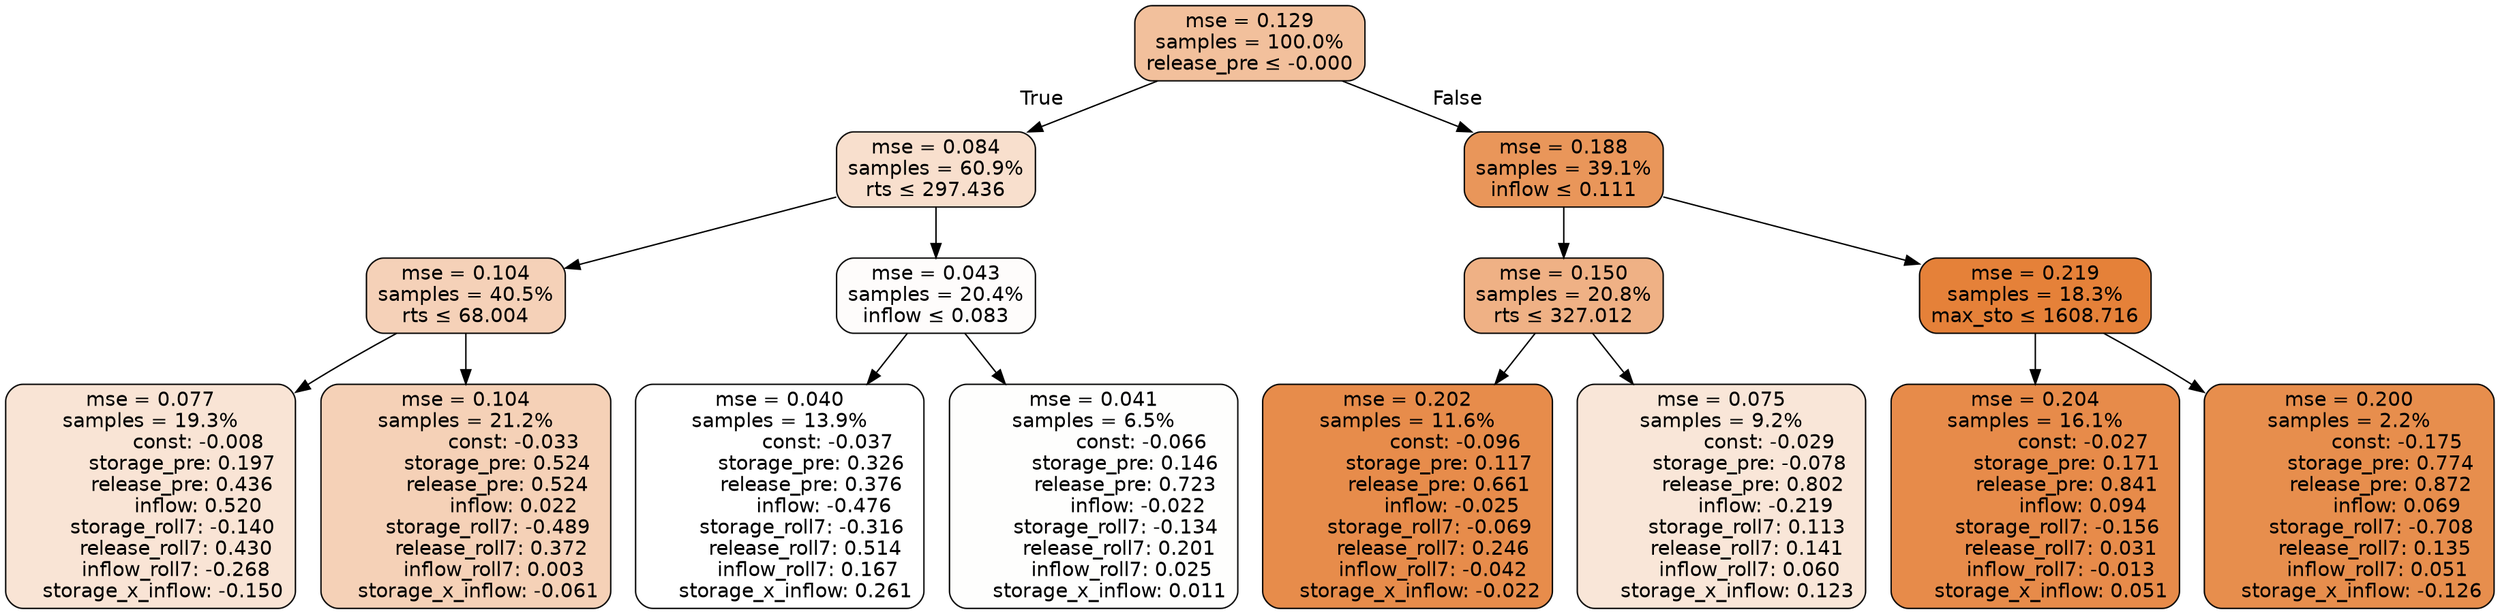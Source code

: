 digraph tree {
bgcolor="transparent"
node [shape=rectangle, style="filled, rounded", color="black", fontname=helvetica] ;
edge [fontname=helvetica] ;
	"0" [label="mse = 0.129
samples = 100.0%
release_pre &le; -0.000", fillcolor="#f2c09c"]
	"1" [label="mse = 0.084
samples = 60.9%
rts &le; 297.436", fillcolor="#f8dfcd"]
	"2" [label="mse = 0.104
samples = 40.5%
rts &le; 68.004", fillcolor="#f5d1b8"]
	"3" [label="mse = 0.077
samples = 19.3%
               const: -0.008
          storage_pre: 0.197
          release_pre: 0.436
               inflow: 0.520
       storage_roll7: -0.140
        release_roll7: 0.430
        inflow_roll7: -0.268
    storage_x_inflow: -0.150", fillcolor="#f9e4d5"]
	"4" [label="mse = 0.104
samples = 21.2%
               const: -0.033
          storage_pre: 0.524
          release_pre: 0.524
               inflow: 0.022
       storage_roll7: -0.489
        release_roll7: 0.372
         inflow_roll7: 0.003
    storage_x_inflow: -0.061", fillcolor="#f5d1b7"]
	"5" [label="mse = 0.043
samples = 20.4%
inflow &le; 0.083", fillcolor="#fefcfb"]
	"6" [label="mse = 0.040
samples = 13.9%
               const: -0.037
          storage_pre: 0.326
          release_pre: 0.376
              inflow: -0.476
       storage_roll7: -0.316
        release_roll7: 0.514
         inflow_roll7: 0.167
     storage_x_inflow: 0.261", fillcolor="#ffffff"]
	"7" [label="mse = 0.041
samples = 6.5%
               const: -0.066
          storage_pre: 0.146
          release_pre: 0.723
              inflow: -0.022
       storage_roll7: -0.134
        release_roll7: 0.201
         inflow_roll7: 0.025
     storage_x_inflow: 0.011", fillcolor="#fefefd"]
	"8" [label="mse = 0.188
samples = 39.1%
inflow &le; 0.111", fillcolor="#e9965a"]
	"9" [label="mse = 0.150
samples = 20.8%
rts &le; 327.012", fillcolor="#efb185"]
	"10" [label="mse = 0.202
samples = 11.6%
               const: -0.096
          storage_pre: 0.117
          release_pre: 0.661
              inflow: -0.025
       storage_roll7: -0.069
        release_roll7: 0.246
        inflow_roll7: -0.042
    storage_x_inflow: -0.022", fillcolor="#e78c4b"]
	"11" [label="mse = 0.075
samples = 9.2%
               const: -0.029
         storage_pre: -0.078
          release_pre: 0.802
              inflow: -0.219
        storage_roll7: 0.113
        release_roll7: 0.141
         inflow_roll7: 0.060
     storage_x_inflow: 0.123", fillcolor="#f9e6d8"]
	"12" [label="mse = 0.219
samples = 18.3%
max_sto &le; 1608.716", fillcolor="#e58139"]
	"13" [label="mse = 0.204
samples = 16.1%
               const: -0.027
          storage_pre: 0.171
          release_pre: 0.841
               inflow: 0.094
       storage_roll7: -0.156
        release_roll7: 0.031
        inflow_roll7: -0.013
     storage_x_inflow: 0.051", fillcolor="#e78b4a"]
	"14" [label="mse = 0.200
samples = 2.2%
               const: -0.175
          storage_pre: 0.774
          release_pre: 0.872
               inflow: 0.069
       storage_roll7: -0.708
        release_roll7: 0.135
         inflow_roll7: 0.051
    storage_x_inflow: -0.126", fillcolor="#e78e4d"]

	"0" -> "1" [labeldistance=2.5, labelangle=45, headlabel="True"]
	"1" -> "2"
	"2" -> "3"
	"2" -> "4"
	"1" -> "5"
	"5" -> "6"
	"5" -> "7"
	"0" -> "8" [labeldistance=2.5, labelangle=-45, headlabel="False"]
	"8" -> "9"
	"9" -> "10"
	"9" -> "11"
	"8" -> "12"
	"12" -> "13"
	"12" -> "14"
}
